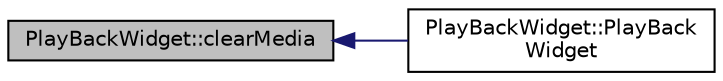 digraph "PlayBackWidget::clearMedia"
{
  edge [fontname="Helvetica",fontsize="10",labelfontname="Helvetica",labelfontsize="10"];
  node [fontname="Helvetica",fontsize="10",shape=record];
  rankdir="LR";
  Node12 [label="PlayBackWidget::clearMedia",height=0.2,width=0.4,color="black", fillcolor="grey75", style="filled", fontcolor="black"];
  Node12 -> Node13 [dir="back",color="midnightblue",fontsize="10",style="solid"];
  Node13 [label="PlayBackWidget::PlayBack\lWidget",height=0.2,width=0.4,color="black", fillcolor="white", style="filled",URL="$class_play_back_widget.html#aadceb04a8dab25ebd50d16ba99d4b6fc"];
}
